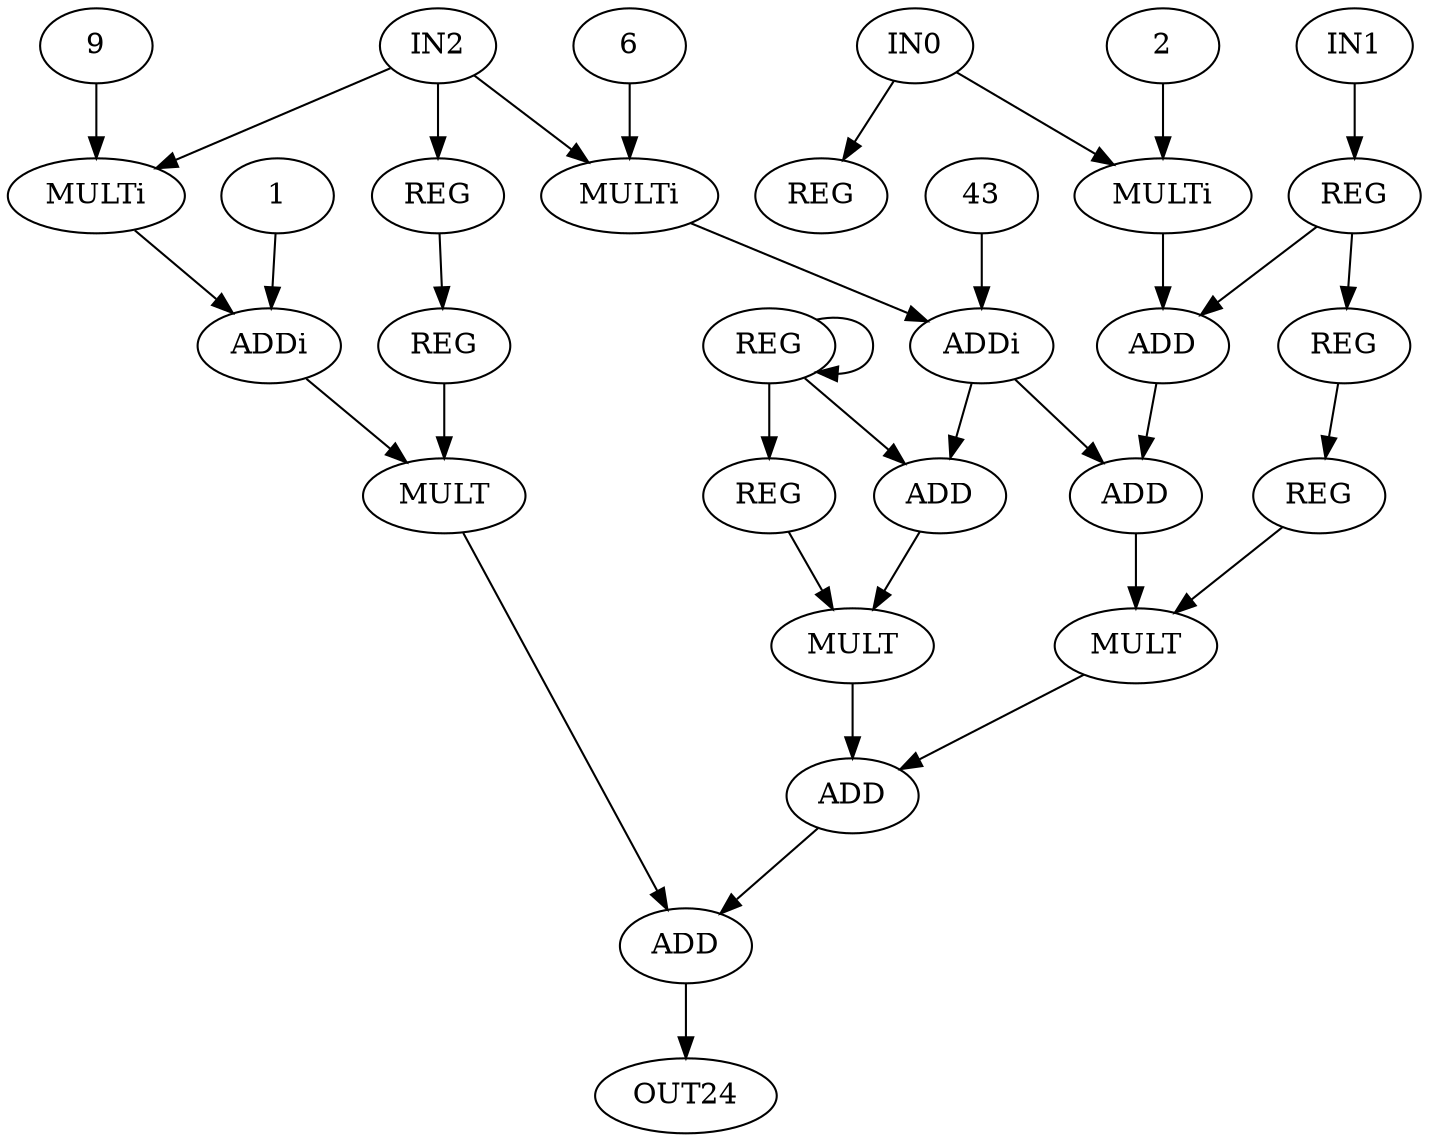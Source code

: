 digraph mibench{
 0 [ label = IN0 ]
 1 [ label = IN1 ]
 2 [ label = IN2 ]
 3 [ label = REG]
 4 [ label = REG]
 5 [ label = REG]
 6 [ label = REG]
 7 [ label = REG]
 8 [ label = REG]
 9 [ label = REG]
 10 [ label = REG]
 11 [ label = MULTi, VALUE = 9]
 "11.9"[ label = 9 ]
 12 [ label = MULTi, VALUE = 6]
 "12.6"[ label = 6 ]
 13 [ label = MULTi, VALUE = 2]
 "13.2"[ label = 2 ]
 14 [ label = ADDi, VALUE = 1]
 "14.1"[ label = 1 ]
 15 [ label = ADDi, VALUE = 43]
 "15.43"[ label = 43 ]
 16 [ label = ADD]
 17 [ label = MULT]
 18 [ label = ADD]
 19 [ label = ADD]
 20 [ label = MULT]
 21 [ label = MULT]
 22 [ label = ADD]
 23 [ label = ADD]
 24 [ label = OUT24 ]
 0 -> 13
 0 -> 5
 1 -> 8
 2 -> 11
 2 -> 12
 2 -> 3
 3 -> 4
 4 -> 17
 6 -> 6
 6 -> 7
 6 -> 18
 7 -> 20
 8 -> 9
 8 -> 16
 9 -> 10
 10 -> 21
 "11.9" -> 11
 11 -> 14
 "12.6" -> 12
 12 -> 15
 "13.2" -> 13
 13 -> 16
 "14.1" -> 14
 14 -> 17
 "15.43" -> 15
 15 -> 18
 15 -> 19
 16 -> 19
 17 -> 23
 18 -> 20
 19 -> 21
 20 -> 22
 21 -> 22
 22 -> 23
 23 -> 24
}

